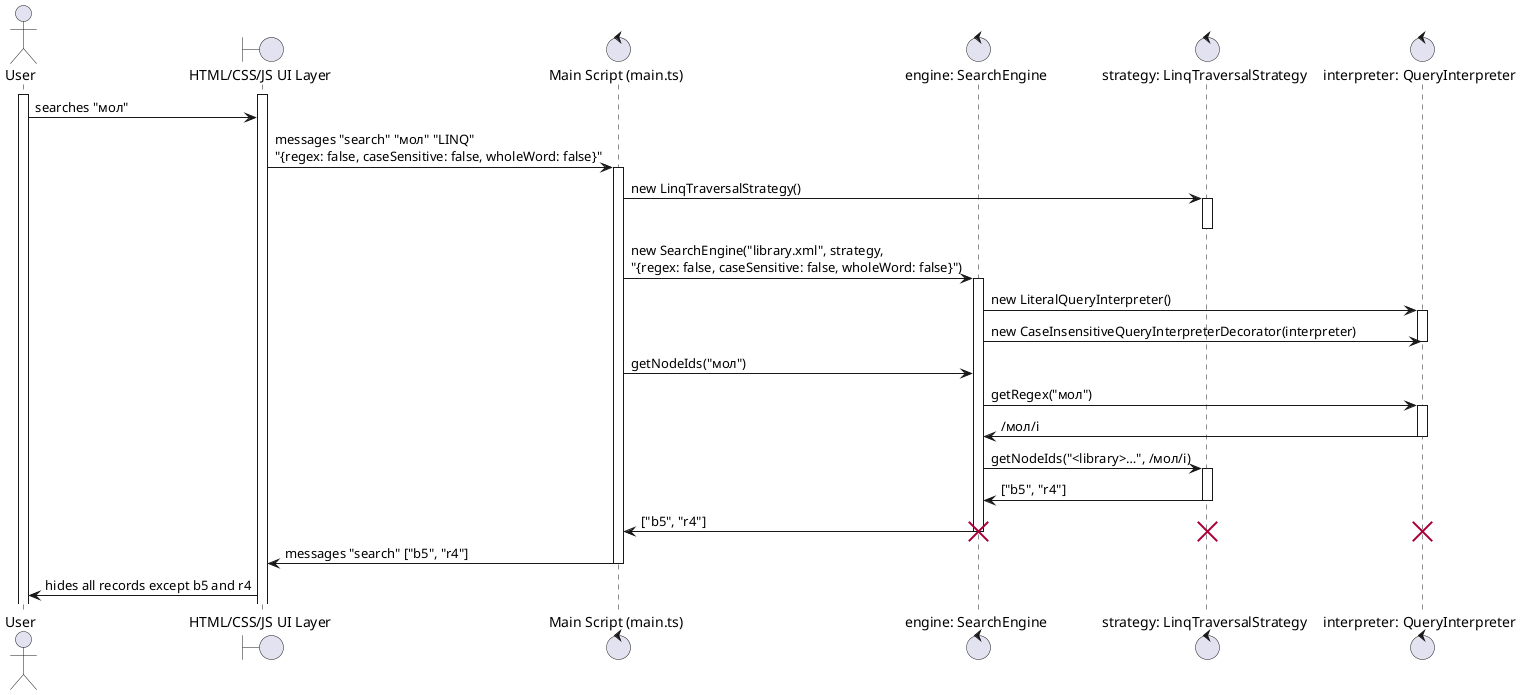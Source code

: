 @startuml

actor "User" as user
boundary "HTML/CSS/JS UI Layer" as ui
control "Main Script (main.ts)" as main
control "engine: SearchEngine" as engine
control "strategy: LinqTraversalStrategy" as strategy
control "interpreter: QueryInterpreter" as interpreter

activate user
activate ui

user->ui : searches "мол"

ui->main : messages "search" "мол" "LINQ" \
\n"{regex: false, caseSensitive: false, wholeWord: false}"
activate main

main->strategy : new LinqTraversalStrategy()
activate strategy
deactivate strategy


main->engine : new SearchEngine("library.xml", strategy, \
\n"{regex: false, caseSensitive: false, wholeWord: false}")
activate engine

engine->interpreter : new LiteralQueryInterpreter()
activate interpreter
engine->interpreter : new CaseInsensitiveQueryInterpreterDecorator(interpreter)
deactivate interpreter

main->engine : getNodeIds("мол")
engine->interpreter : getRegex("мол")
activate interpreter
interpreter->engine : /мол/i
deactivate interpreter
engine->strategy : getNodeIds("<library>…", /мол/i)
activate strategy
strategy->engine : ["b5", "r4"]
deactivate strategy
engine->main : ["b5", "r4"]
destroy engine
destroy strategy
destroy interpreter
main->ui : messages "search" ["b5", "r4"]
deactivate main
ui->user : hides all records except b5 and r4

@enduml
